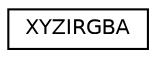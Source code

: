 digraph "Graphical Class Hierarchy"
{
  edge [fontname="Helvetica",fontsize="10",labelfontname="Helvetica",labelfontsize="10"];
  node [fontname="Helvetica",fontsize="10",shape=record];
  rankdir="LR";
  Node1 [label="XYZIRGBA",height=0.2,width=0.4,color="black", fillcolor="white", style="filled",URL="$point__types_8hpp.html#structXYZIRGBA"];
}
